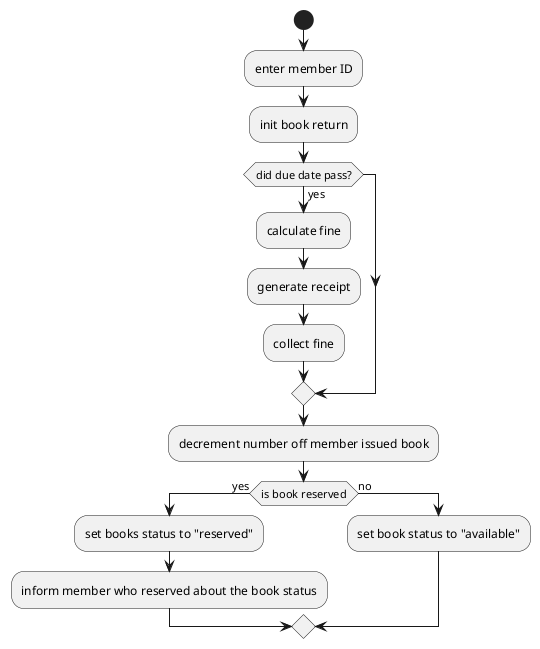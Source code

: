 @startuml
start
:enter member ID;
:init book return;
if (did due date pass?) then (yes)
    :calculate fine;
    :generate receipt;
    :collect fine;
endif
:decrement number off member issued book;
if (is book reserved) then (yes)
    :set books status to "reserved";
    :inform member who reserved about the book status;
else (no)
    :set book status to "available";
endif

@enduml
